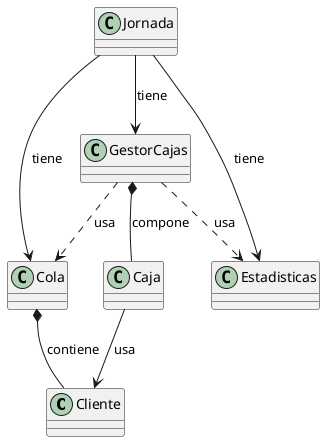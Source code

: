 @startuml diagramaClasesModular

class Cliente { 
}

class Caja {
}

class Cola {
}

class Estadisticas {
}

class GestorCajas {
}

class Jornada {
}

Caja --> Cliente : usa
Cola *-- Cliente : contiene
GestorCajas *-- Caja : compone
GestorCajas ..> Cola : usa
GestorCajas ..> Estadisticas : usa
Jornada --> Cola : tiene
Jornada --> GestorCajas : tiene
Jornada --> Estadisticas : tiene

@enduml
